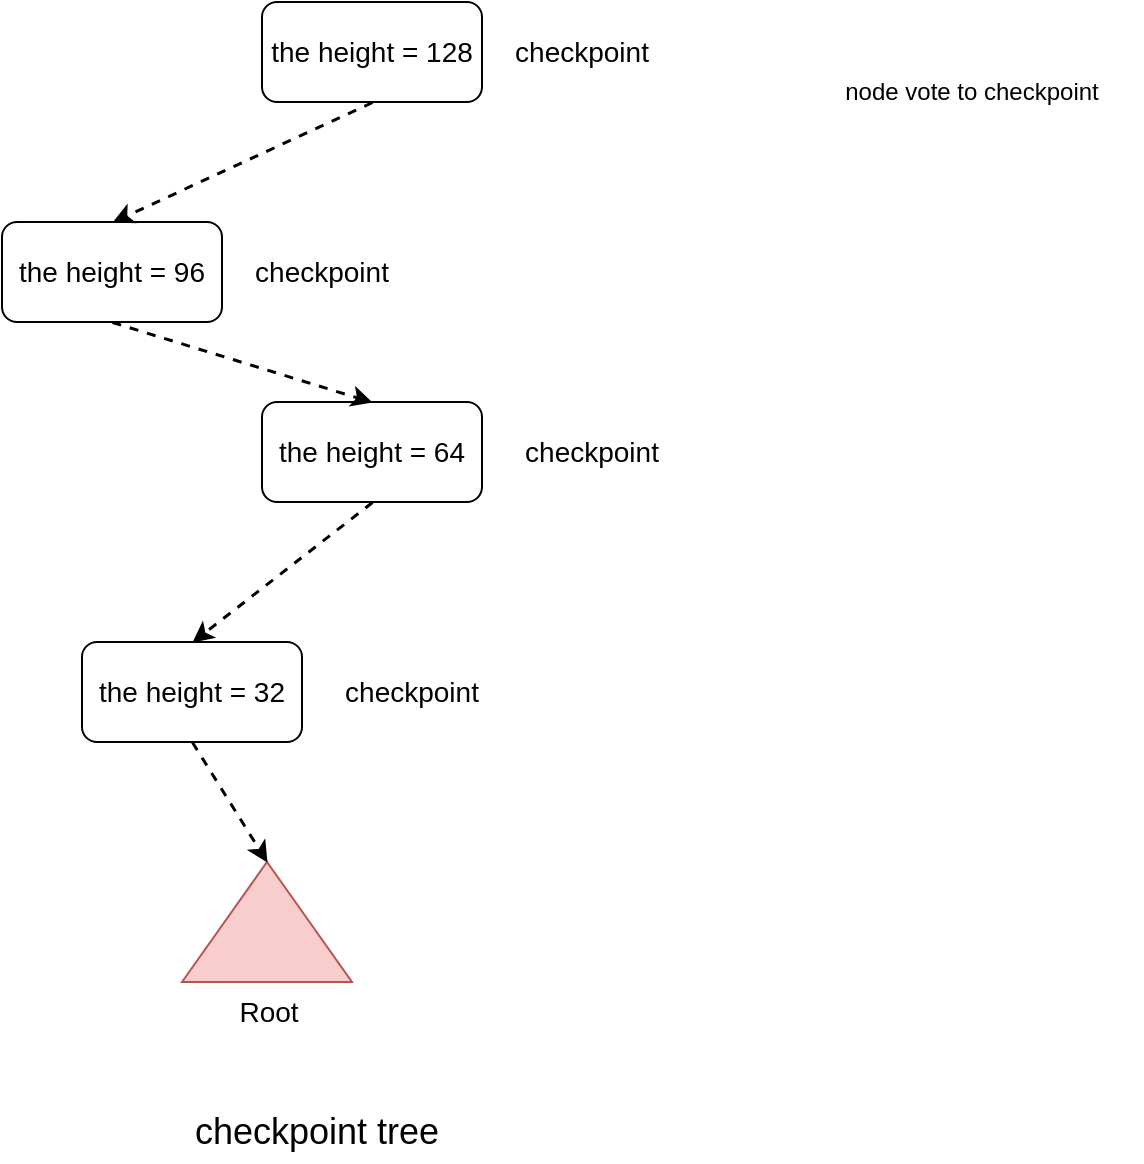 <mxfile version="20.4.0" type="github">
  <diagram id="BRjr9ZerOnp95mnlU1ed" name="Page-1">
    <mxGraphModel dx="1426" dy="794" grid="1" gridSize="10" guides="1" tooltips="1" connect="1" arrows="1" fold="1" page="1" pageScale="1" pageWidth="850" pageHeight="1100" math="0" shadow="0">
      <root>
        <mxCell id="0" />
        <mxCell id="1" parent="0" />
        <mxCell id="RLKBM7uX8HX1U-3OUpCM-6" value="&lt;font style=&quot;user-select: auto; font-size: 14px;&quot;&gt;the height = 32&lt;/font&gt;" style="rounded=1;whiteSpace=wrap;html=1;" parent="1" vertex="1">
          <mxGeometry x="200" y="470" width="110" height="50" as="geometry" />
        </mxCell>
        <mxCell id="RLKBM7uX8HX1U-3OUpCM-11" value="&lt;font style=&quot;user-select: auto; font-size: 14px;&quot;&gt;the height = 64&lt;/font&gt;" style="rounded=1;whiteSpace=wrap;html=1;" parent="1" vertex="1">
          <mxGeometry x="290" y="350" width="110" height="50" as="geometry" />
        </mxCell>
        <mxCell id="RLKBM7uX8HX1U-3OUpCM-12" value="&lt;font style=&quot;user-select: auto; font-size: 14px;&quot;&gt;the height = 96&lt;/font&gt;" style="rounded=1;whiteSpace=wrap;html=1;" parent="1" vertex="1">
          <mxGeometry x="160" y="260" width="110" height="50" as="geometry" />
        </mxCell>
        <mxCell id="RLKBM7uX8HX1U-3OUpCM-13" value="&lt;font style=&quot;user-select: auto; font-size: 14px;&quot;&gt;the height = 128&lt;/font&gt;" style="rounded=1;whiteSpace=wrap;html=1;" parent="1" vertex="1">
          <mxGeometry x="290" y="150" width="110" height="50" as="geometry" />
        </mxCell>
        <mxCell id="RLKBM7uX8HX1U-3OUpCM-14" value="Root" style="verticalLabelPosition=bottom;verticalAlign=top;html=1;shape=mxgraph.basic.acute_triangle;dx=0.5;fontSize=14;fillColor=#f8cecc;strokeColor=#b85450;" parent="1" vertex="1">
          <mxGeometry x="250" y="580" width="85" height="60" as="geometry" />
        </mxCell>
        <mxCell id="RLKBM7uX8HX1U-3OUpCM-15" value="" style="endArrow=classic;html=1;rounded=0;fontSize=14;strokeWidth=1.5;entryX=0;entryY=0;entryDx=42.5;entryDy=0;dashed=1;entryPerimeter=0;exitX=0.5;exitY=1;exitDx=0;exitDy=0;" parent="1" source="RLKBM7uX8HX1U-3OUpCM-6" target="RLKBM7uX8HX1U-3OUpCM-14" edge="1">
          <mxGeometry width="50" height="50" relative="1" as="geometry">
            <mxPoint x="340" y="540" as="sourcePoint" />
            <mxPoint x="450" y="380" as="targetPoint" />
          </mxGeometry>
        </mxCell>
        <mxCell id="RLKBM7uX8HX1U-3OUpCM-16" value="" style="endArrow=classic;html=1;rounded=0;fontSize=14;strokeWidth=1.5;entryX=0.5;entryY=0;entryDx=0;entryDy=0;dashed=1;exitX=0.5;exitY=1;exitDx=0;exitDy=0;" parent="1" source="RLKBM7uX8HX1U-3OUpCM-11" target="RLKBM7uX8HX1U-3OUpCM-6" edge="1">
          <mxGeometry width="50" height="50" relative="1" as="geometry">
            <mxPoint x="265" y="520" as="sourcePoint" />
            <mxPoint x="302.5" y="590" as="targetPoint" />
          </mxGeometry>
        </mxCell>
        <mxCell id="RLKBM7uX8HX1U-3OUpCM-17" value="" style="endArrow=classic;html=1;rounded=0;fontSize=14;strokeWidth=1.5;entryX=0.5;entryY=0;entryDx=0;entryDy=0;dashed=1;exitX=0.5;exitY=1;exitDx=0;exitDy=0;" parent="1" source="RLKBM7uX8HX1U-3OUpCM-12" target="RLKBM7uX8HX1U-3OUpCM-11" edge="1">
          <mxGeometry width="50" height="50" relative="1" as="geometry">
            <mxPoint x="355" y="410" as="sourcePoint" />
            <mxPoint x="265" y="470" as="targetPoint" />
          </mxGeometry>
        </mxCell>
        <mxCell id="RLKBM7uX8HX1U-3OUpCM-18" value="" style="endArrow=classic;html=1;rounded=0;fontSize=14;strokeWidth=1.5;entryX=0.5;entryY=0;entryDx=0;entryDy=0;dashed=1;exitX=0.5;exitY=1;exitDx=0;exitDy=0;" parent="1" source="RLKBM7uX8HX1U-3OUpCM-13" target="RLKBM7uX8HX1U-3OUpCM-12" edge="1">
          <mxGeometry width="50" height="50" relative="1" as="geometry">
            <mxPoint x="205" y="320" as="sourcePoint" />
            <mxPoint x="355" y="360" as="targetPoint" />
          </mxGeometry>
        </mxCell>
        <mxCell id="RLKBM7uX8HX1U-3OUpCM-19" value="&lt;font style=&quot;user-select: auto; font-size: 14px;&quot;&gt;checkpoint&lt;/font&gt;" style="text;html=1;strokeColor=none;fillColor=none;align=center;verticalAlign=middle;whiteSpace=wrap;rounded=0;fontSize=14;" parent="1" vertex="1">
          <mxGeometry x="335" y="480" width="60" height="30" as="geometry" />
        </mxCell>
        <mxCell id="RLKBM7uX8HX1U-3OUpCM-20" value="&lt;font style=&quot;user-select: auto; font-size: 18px;&quot;&gt;checkpoint tree&lt;/font&gt;" style="text;html=1;strokeColor=none;fillColor=none;align=center;verticalAlign=middle;whiteSpace=wrap;rounded=0;fontSize=14;" parent="1" vertex="1">
          <mxGeometry x="225" y="700" width="185" height="30" as="geometry" />
        </mxCell>
        <mxCell id="RLKBM7uX8HX1U-3OUpCM-21" value="&lt;font style=&quot;user-select: auto; font-size: 14px;&quot;&gt;checkpoint&lt;/font&gt;" style="text;html=1;strokeColor=none;fillColor=none;align=center;verticalAlign=middle;whiteSpace=wrap;rounded=0;fontSize=14;" parent="1" vertex="1">
          <mxGeometry x="425" y="360" width="60" height="30" as="geometry" />
        </mxCell>
        <mxCell id="RLKBM7uX8HX1U-3OUpCM-22" value="&lt;font style=&quot;user-select: auto; font-size: 14px;&quot;&gt;checkpoint&lt;/font&gt;" style="text;html=1;strokeColor=none;fillColor=none;align=center;verticalAlign=middle;whiteSpace=wrap;rounded=0;fontSize=14;" parent="1" vertex="1">
          <mxGeometry x="290" y="270" width="60" height="30" as="geometry" />
        </mxCell>
        <mxCell id="RLKBM7uX8HX1U-3OUpCM-23" value="&lt;font style=&quot;user-select: auto; font-size: 14px;&quot;&gt;checkpoint&lt;/font&gt;" style="text;html=1;strokeColor=none;fillColor=none;align=center;verticalAlign=middle;whiteSpace=wrap;rounded=0;fontSize=14;" parent="1" vertex="1">
          <mxGeometry x="420" y="160" width="60" height="30" as="geometry" />
        </mxCell>
        <mxCell id="kp-4Tf_oLVRb0lPBXuIM-1" value="node vote to checkpoint" style="text;html=1;strokeColor=none;fillColor=none;align=center;verticalAlign=middle;whiteSpace=wrap;rounded=0;" vertex="1" parent="1">
          <mxGeometry x="560" y="180" width="170" height="30" as="geometry" />
        </mxCell>
      </root>
    </mxGraphModel>
  </diagram>
</mxfile>
